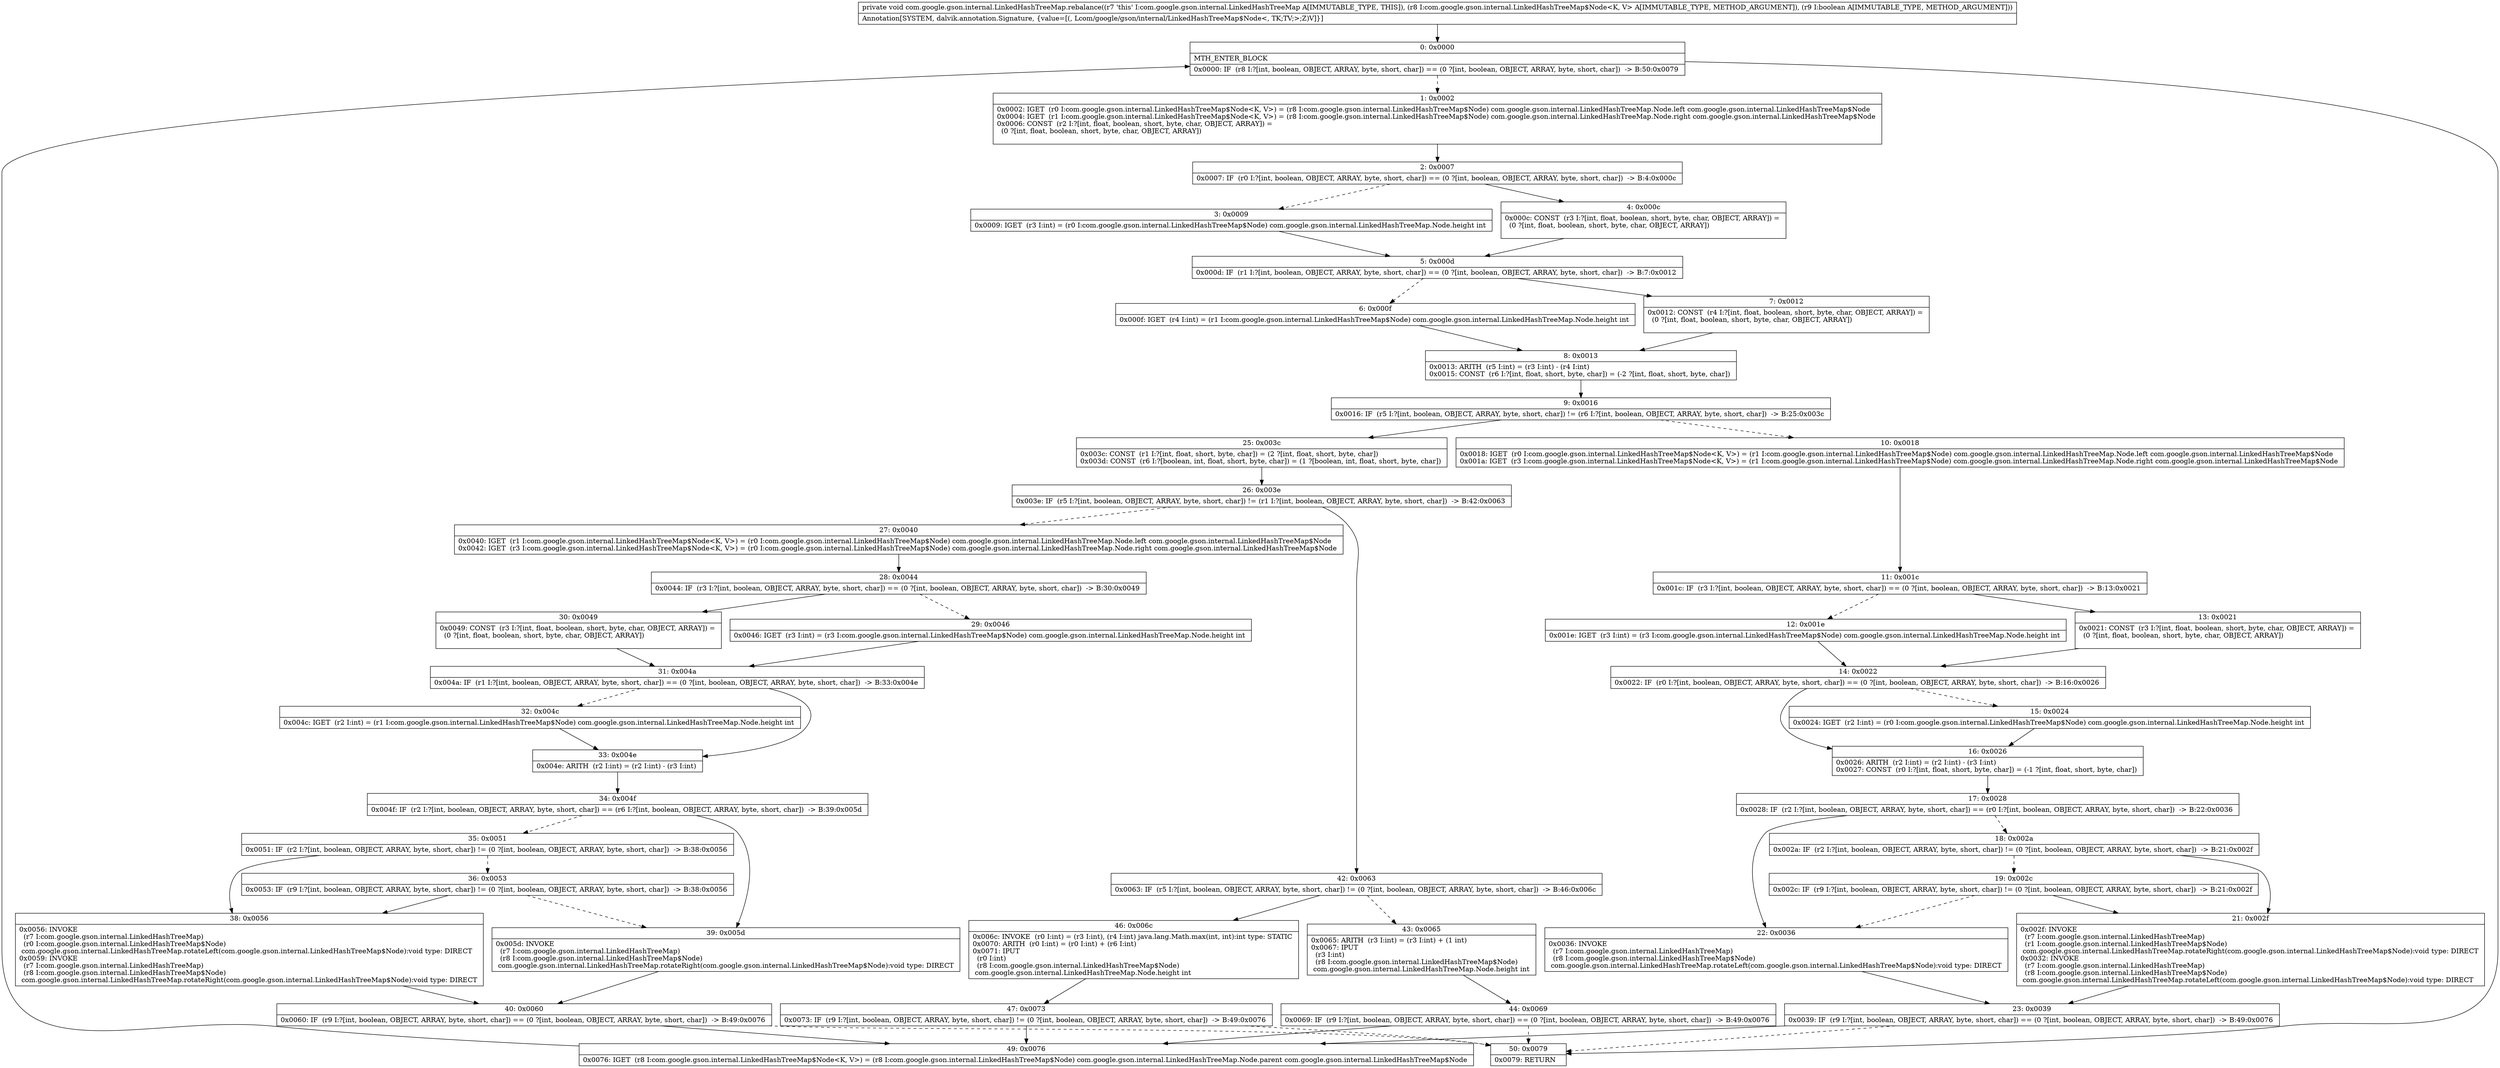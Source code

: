 digraph "CFG forcom.google.gson.internal.LinkedHashTreeMap.rebalance(Lcom\/google\/gson\/internal\/LinkedHashTreeMap$Node;Z)V" {
Node_0 [shape=record,label="{0\:\ 0x0000|MTH_ENTER_BLOCK\l|0x0000: IF  (r8 I:?[int, boolean, OBJECT, ARRAY, byte, short, char]) == (0 ?[int, boolean, OBJECT, ARRAY, byte, short, char])  \-\> B:50:0x0079 \l}"];
Node_1 [shape=record,label="{1\:\ 0x0002|0x0002: IGET  (r0 I:com.google.gson.internal.LinkedHashTreeMap$Node\<K, V\>) = (r8 I:com.google.gson.internal.LinkedHashTreeMap$Node) com.google.gson.internal.LinkedHashTreeMap.Node.left com.google.gson.internal.LinkedHashTreeMap$Node \l0x0004: IGET  (r1 I:com.google.gson.internal.LinkedHashTreeMap$Node\<K, V\>) = (r8 I:com.google.gson.internal.LinkedHashTreeMap$Node) com.google.gson.internal.LinkedHashTreeMap.Node.right com.google.gson.internal.LinkedHashTreeMap$Node \l0x0006: CONST  (r2 I:?[int, float, boolean, short, byte, char, OBJECT, ARRAY]) = \l  (0 ?[int, float, boolean, short, byte, char, OBJECT, ARRAY])\l \l}"];
Node_2 [shape=record,label="{2\:\ 0x0007|0x0007: IF  (r0 I:?[int, boolean, OBJECT, ARRAY, byte, short, char]) == (0 ?[int, boolean, OBJECT, ARRAY, byte, short, char])  \-\> B:4:0x000c \l}"];
Node_3 [shape=record,label="{3\:\ 0x0009|0x0009: IGET  (r3 I:int) = (r0 I:com.google.gson.internal.LinkedHashTreeMap$Node) com.google.gson.internal.LinkedHashTreeMap.Node.height int \l}"];
Node_4 [shape=record,label="{4\:\ 0x000c|0x000c: CONST  (r3 I:?[int, float, boolean, short, byte, char, OBJECT, ARRAY]) = \l  (0 ?[int, float, boolean, short, byte, char, OBJECT, ARRAY])\l \l}"];
Node_5 [shape=record,label="{5\:\ 0x000d|0x000d: IF  (r1 I:?[int, boolean, OBJECT, ARRAY, byte, short, char]) == (0 ?[int, boolean, OBJECT, ARRAY, byte, short, char])  \-\> B:7:0x0012 \l}"];
Node_6 [shape=record,label="{6\:\ 0x000f|0x000f: IGET  (r4 I:int) = (r1 I:com.google.gson.internal.LinkedHashTreeMap$Node) com.google.gson.internal.LinkedHashTreeMap.Node.height int \l}"];
Node_7 [shape=record,label="{7\:\ 0x0012|0x0012: CONST  (r4 I:?[int, float, boolean, short, byte, char, OBJECT, ARRAY]) = \l  (0 ?[int, float, boolean, short, byte, char, OBJECT, ARRAY])\l \l}"];
Node_8 [shape=record,label="{8\:\ 0x0013|0x0013: ARITH  (r5 I:int) = (r3 I:int) \- (r4 I:int) \l0x0015: CONST  (r6 I:?[int, float, short, byte, char]) = (\-2 ?[int, float, short, byte, char]) \l}"];
Node_9 [shape=record,label="{9\:\ 0x0016|0x0016: IF  (r5 I:?[int, boolean, OBJECT, ARRAY, byte, short, char]) != (r6 I:?[int, boolean, OBJECT, ARRAY, byte, short, char])  \-\> B:25:0x003c \l}"];
Node_10 [shape=record,label="{10\:\ 0x0018|0x0018: IGET  (r0 I:com.google.gson.internal.LinkedHashTreeMap$Node\<K, V\>) = (r1 I:com.google.gson.internal.LinkedHashTreeMap$Node) com.google.gson.internal.LinkedHashTreeMap.Node.left com.google.gson.internal.LinkedHashTreeMap$Node \l0x001a: IGET  (r3 I:com.google.gson.internal.LinkedHashTreeMap$Node\<K, V\>) = (r1 I:com.google.gson.internal.LinkedHashTreeMap$Node) com.google.gson.internal.LinkedHashTreeMap.Node.right com.google.gson.internal.LinkedHashTreeMap$Node \l}"];
Node_11 [shape=record,label="{11\:\ 0x001c|0x001c: IF  (r3 I:?[int, boolean, OBJECT, ARRAY, byte, short, char]) == (0 ?[int, boolean, OBJECT, ARRAY, byte, short, char])  \-\> B:13:0x0021 \l}"];
Node_12 [shape=record,label="{12\:\ 0x001e|0x001e: IGET  (r3 I:int) = (r3 I:com.google.gson.internal.LinkedHashTreeMap$Node) com.google.gson.internal.LinkedHashTreeMap.Node.height int \l}"];
Node_13 [shape=record,label="{13\:\ 0x0021|0x0021: CONST  (r3 I:?[int, float, boolean, short, byte, char, OBJECT, ARRAY]) = \l  (0 ?[int, float, boolean, short, byte, char, OBJECT, ARRAY])\l \l}"];
Node_14 [shape=record,label="{14\:\ 0x0022|0x0022: IF  (r0 I:?[int, boolean, OBJECT, ARRAY, byte, short, char]) == (0 ?[int, boolean, OBJECT, ARRAY, byte, short, char])  \-\> B:16:0x0026 \l}"];
Node_15 [shape=record,label="{15\:\ 0x0024|0x0024: IGET  (r2 I:int) = (r0 I:com.google.gson.internal.LinkedHashTreeMap$Node) com.google.gson.internal.LinkedHashTreeMap.Node.height int \l}"];
Node_16 [shape=record,label="{16\:\ 0x0026|0x0026: ARITH  (r2 I:int) = (r2 I:int) \- (r3 I:int) \l0x0027: CONST  (r0 I:?[int, float, short, byte, char]) = (\-1 ?[int, float, short, byte, char]) \l}"];
Node_17 [shape=record,label="{17\:\ 0x0028|0x0028: IF  (r2 I:?[int, boolean, OBJECT, ARRAY, byte, short, char]) == (r0 I:?[int, boolean, OBJECT, ARRAY, byte, short, char])  \-\> B:22:0x0036 \l}"];
Node_18 [shape=record,label="{18\:\ 0x002a|0x002a: IF  (r2 I:?[int, boolean, OBJECT, ARRAY, byte, short, char]) != (0 ?[int, boolean, OBJECT, ARRAY, byte, short, char])  \-\> B:21:0x002f \l}"];
Node_19 [shape=record,label="{19\:\ 0x002c|0x002c: IF  (r9 I:?[int, boolean, OBJECT, ARRAY, byte, short, char]) != (0 ?[int, boolean, OBJECT, ARRAY, byte, short, char])  \-\> B:21:0x002f \l}"];
Node_21 [shape=record,label="{21\:\ 0x002f|0x002f: INVOKE  \l  (r7 I:com.google.gson.internal.LinkedHashTreeMap)\l  (r1 I:com.google.gson.internal.LinkedHashTreeMap$Node)\l com.google.gson.internal.LinkedHashTreeMap.rotateRight(com.google.gson.internal.LinkedHashTreeMap$Node):void type: DIRECT \l0x0032: INVOKE  \l  (r7 I:com.google.gson.internal.LinkedHashTreeMap)\l  (r8 I:com.google.gson.internal.LinkedHashTreeMap$Node)\l com.google.gson.internal.LinkedHashTreeMap.rotateLeft(com.google.gson.internal.LinkedHashTreeMap$Node):void type: DIRECT \l}"];
Node_22 [shape=record,label="{22\:\ 0x0036|0x0036: INVOKE  \l  (r7 I:com.google.gson.internal.LinkedHashTreeMap)\l  (r8 I:com.google.gson.internal.LinkedHashTreeMap$Node)\l com.google.gson.internal.LinkedHashTreeMap.rotateLeft(com.google.gson.internal.LinkedHashTreeMap$Node):void type: DIRECT \l}"];
Node_23 [shape=record,label="{23\:\ 0x0039|0x0039: IF  (r9 I:?[int, boolean, OBJECT, ARRAY, byte, short, char]) == (0 ?[int, boolean, OBJECT, ARRAY, byte, short, char])  \-\> B:49:0x0076 \l}"];
Node_25 [shape=record,label="{25\:\ 0x003c|0x003c: CONST  (r1 I:?[int, float, short, byte, char]) = (2 ?[int, float, short, byte, char]) \l0x003d: CONST  (r6 I:?[boolean, int, float, short, byte, char]) = (1 ?[boolean, int, float, short, byte, char]) \l}"];
Node_26 [shape=record,label="{26\:\ 0x003e|0x003e: IF  (r5 I:?[int, boolean, OBJECT, ARRAY, byte, short, char]) != (r1 I:?[int, boolean, OBJECT, ARRAY, byte, short, char])  \-\> B:42:0x0063 \l}"];
Node_27 [shape=record,label="{27\:\ 0x0040|0x0040: IGET  (r1 I:com.google.gson.internal.LinkedHashTreeMap$Node\<K, V\>) = (r0 I:com.google.gson.internal.LinkedHashTreeMap$Node) com.google.gson.internal.LinkedHashTreeMap.Node.left com.google.gson.internal.LinkedHashTreeMap$Node \l0x0042: IGET  (r3 I:com.google.gson.internal.LinkedHashTreeMap$Node\<K, V\>) = (r0 I:com.google.gson.internal.LinkedHashTreeMap$Node) com.google.gson.internal.LinkedHashTreeMap.Node.right com.google.gson.internal.LinkedHashTreeMap$Node \l}"];
Node_28 [shape=record,label="{28\:\ 0x0044|0x0044: IF  (r3 I:?[int, boolean, OBJECT, ARRAY, byte, short, char]) == (0 ?[int, boolean, OBJECT, ARRAY, byte, short, char])  \-\> B:30:0x0049 \l}"];
Node_29 [shape=record,label="{29\:\ 0x0046|0x0046: IGET  (r3 I:int) = (r3 I:com.google.gson.internal.LinkedHashTreeMap$Node) com.google.gson.internal.LinkedHashTreeMap.Node.height int \l}"];
Node_30 [shape=record,label="{30\:\ 0x0049|0x0049: CONST  (r3 I:?[int, float, boolean, short, byte, char, OBJECT, ARRAY]) = \l  (0 ?[int, float, boolean, short, byte, char, OBJECT, ARRAY])\l \l}"];
Node_31 [shape=record,label="{31\:\ 0x004a|0x004a: IF  (r1 I:?[int, boolean, OBJECT, ARRAY, byte, short, char]) == (0 ?[int, boolean, OBJECT, ARRAY, byte, short, char])  \-\> B:33:0x004e \l}"];
Node_32 [shape=record,label="{32\:\ 0x004c|0x004c: IGET  (r2 I:int) = (r1 I:com.google.gson.internal.LinkedHashTreeMap$Node) com.google.gson.internal.LinkedHashTreeMap.Node.height int \l}"];
Node_33 [shape=record,label="{33\:\ 0x004e|0x004e: ARITH  (r2 I:int) = (r2 I:int) \- (r3 I:int) \l}"];
Node_34 [shape=record,label="{34\:\ 0x004f|0x004f: IF  (r2 I:?[int, boolean, OBJECT, ARRAY, byte, short, char]) == (r6 I:?[int, boolean, OBJECT, ARRAY, byte, short, char])  \-\> B:39:0x005d \l}"];
Node_35 [shape=record,label="{35\:\ 0x0051|0x0051: IF  (r2 I:?[int, boolean, OBJECT, ARRAY, byte, short, char]) != (0 ?[int, boolean, OBJECT, ARRAY, byte, short, char])  \-\> B:38:0x0056 \l}"];
Node_36 [shape=record,label="{36\:\ 0x0053|0x0053: IF  (r9 I:?[int, boolean, OBJECT, ARRAY, byte, short, char]) != (0 ?[int, boolean, OBJECT, ARRAY, byte, short, char])  \-\> B:38:0x0056 \l}"];
Node_38 [shape=record,label="{38\:\ 0x0056|0x0056: INVOKE  \l  (r7 I:com.google.gson.internal.LinkedHashTreeMap)\l  (r0 I:com.google.gson.internal.LinkedHashTreeMap$Node)\l com.google.gson.internal.LinkedHashTreeMap.rotateLeft(com.google.gson.internal.LinkedHashTreeMap$Node):void type: DIRECT \l0x0059: INVOKE  \l  (r7 I:com.google.gson.internal.LinkedHashTreeMap)\l  (r8 I:com.google.gson.internal.LinkedHashTreeMap$Node)\l com.google.gson.internal.LinkedHashTreeMap.rotateRight(com.google.gson.internal.LinkedHashTreeMap$Node):void type: DIRECT \l}"];
Node_39 [shape=record,label="{39\:\ 0x005d|0x005d: INVOKE  \l  (r7 I:com.google.gson.internal.LinkedHashTreeMap)\l  (r8 I:com.google.gson.internal.LinkedHashTreeMap$Node)\l com.google.gson.internal.LinkedHashTreeMap.rotateRight(com.google.gson.internal.LinkedHashTreeMap$Node):void type: DIRECT \l}"];
Node_40 [shape=record,label="{40\:\ 0x0060|0x0060: IF  (r9 I:?[int, boolean, OBJECT, ARRAY, byte, short, char]) == (0 ?[int, boolean, OBJECT, ARRAY, byte, short, char])  \-\> B:49:0x0076 \l}"];
Node_42 [shape=record,label="{42\:\ 0x0063|0x0063: IF  (r5 I:?[int, boolean, OBJECT, ARRAY, byte, short, char]) != (0 ?[int, boolean, OBJECT, ARRAY, byte, short, char])  \-\> B:46:0x006c \l}"];
Node_43 [shape=record,label="{43\:\ 0x0065|0x0065: ARITH  (r3 I:int) = (r3 I:int) + (1 int) \l0x0067: IPUT  \l  (r3 I:int)\l  (r8 I:com.google.gson.internal.LinkedHashTreeMap$Node)\l com.google.gson.internal.LinkedHashTreeMap.Node.height int \l}"];
Node_44 [shape=record,label="{44\:\ 0x0069|0x0069: IF  (r9 I:?[int, boolean, OBJECT, ARRAY, byte, short, char]) == (0 ?[int, boolean, OBJECT, ARRAY, byte, short, char])  \-\> B:49:0x0076 \l}"];
Node_46 [shape=record,label="{46\:\ 0x006c|0x006c: INVOKE  (r0 I:int) = (r3 I:int), (r4 I:int) java.lang.Math.max(int, int):int type: STATIC \l0x0070: ARITH  (r0 I:int) = (r0 I:int) + (r6 I:int) \l0x0071: IPUT  \l  (r0 I:int)\l  (r8 I:com.google.gson.internal.LinkedHashTreeMap$Node)\l com.google.gson.internal.LinkedHashTreeMap.Node.height int \l}"];
Node_47 [shape=record,label="{47\:\ 0x0073|0x0073: IF  (r9 I:?[int, boolean, OBJECT, ARRAY, byte, short, char]) != (0 ?[int, boolean, OBJECT, ARRAY, byte, short, char])  \-\> B:49:0x0076 \l}"];
Node_49 [shape=record,label="{49\:\ 0x0076|0x0076: IGET  (r8 I:com.google.gson.internal.LinkedHashTreeMap$Node\<K, V\>) = (r8 I:com.google.gson.internal.LinkedHashTreeMap$Node) com.google.gson.internal.LinkedHashTreeMap.Node.parent com.google.gson.internal.LinkedHashTreeMap$Node \l}"];
Node_50 [shape=record,label="{50\:\ 0x0079|0x0079: RETURN   \l}"];
MethodNode[shape=record,label="{private void com.google.gson.internal.LinkedHashTreeMap.rebalance((r7 'this' I:com.google.gson.internal.LinkedHashTreeMap A[IMMUTABLE_TYPE, THIS]), (r8 I:com.google.gson.internal.LinkedHashTreeMap$Node\<K, V\> A[IMMUTABLE_TYPE, METHOD_ARGUMENT]), (r9 I:boolean A[IMMUTABLE_TYPE, METHOD_ARGUMENT]))  | Annotation[SYSTEM, dalvik.annotation.Signature, \{value=[(, Lcom\/google\/gson\/internal\/LinkedHashTreeMap$Node\<, TK;TV;\>;Z)V]\}]\l}"];
MethodNode -> Node_0;
Node_0 -> Node_1[style=dashed];
Node_0 -> Node_50;
Node_1 -> Node_2;
Node_2 -> Node_3[style=dashed];
Node_2 -> Node_4;
Node_3 -> Node_5;
Node_4 -> Node_5;
Node_5 -> Node_6[style=dashed];
Node_5 -> Node_7;
Node_6 -> Node_8;
Node_7 -> Node_8;
Node_8 -> Node_9;
Node_9 -> Node_10[style=dashed];
Node_9 -> Node_25;
Node_10 -> Node_11;
Node_11 -> Node_12[style=dashed];
Node_11 -> Node_13;
Node_12 -> Node_14;
Node_13 -> Node_14;
Node_14 -> Node_15[style=dashed];
Node_14 -> Node_16;
Node_15 -> Node_16;
Node_16 -> Node_17;
Node_17 -> Node_18[style=dashed];
Node_17 -> Node_22;
Node_18 -> Node_19[style=dashed];
Node_18 -> Node_21;
Node_19 -> Node_21;
Node_19 -> Node_22[style=dashed];
Node_21 -> Node_23;
Node_22 -> Node_23;
Node_23 -> Node_49;
Node_23 -> Node_50[style=dashed];
Node_25 -> Node_26;
Node_26 -> Node_27[style=dashed];
Node_26 -> Node_42;
Node_27 -> Node_28;
Node_28 -> Node_29[style=dashed];
Node_28 -> Node_30;
Node_29 -> Node_31;
Node_30 -> Node_31;
Node_31 -> Node_32[style=dashed];
Node_31 -> Node_33;
Node_32 -> Node_33;
Node_33 -> Node_34;
Node_34 -> Node_35[style=dashed];
Node_34 -> Node_39;
Node_35 -> Node_36[style=dashed];
Node_35 -> Node_38;
Node_36 -> Node_38;
Node_36 -> Node_39[style=dashed];
Node_38 -> Node_40;
Node_39 -> Node_40;
Node_40 -> Node_49;
Node_40 -> Node_50[style=dashed];
Node_42 -> Node_43[style=dashed];
Node_42 -> Node_46;
Node_43 -> Node_44;
Node_44 -> Node_49;
Node_44 -> Node_50[style=dashed];
Node_46 -> Node_47;
Node_47 -> Node_49;
Node_47 -> Node_50[style=dashed];
Node_49 -> Node_0;
}

